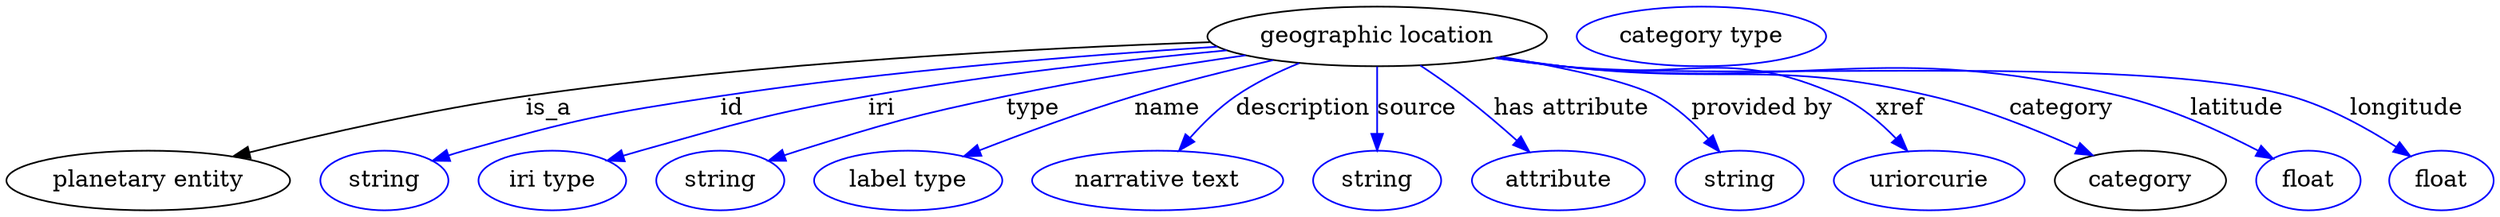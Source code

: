 digraph {
	graph [bb="0,0,1492.3,123"];
	node [label="\N"];
	"geographic location"	[height=0.5,
		label="geographic location",
		pos="823.14,105",
		width=2.8345];
	"planetary entity"	[height=0.5,
		pos="85.142,18",
		width=2.3651];
	"geographic location" -> "planetary entity"	[label=is_a,
		lp="326.14,61.5",
		pos="e,136.13,32.508 722.81,101.52 619.43,97.944 453.86,89.346 312.14,69 255.2,60.826 191.3,46.253 145.83,34.941"];
	id	[color=blue,
		height=0.5,
		label=string,
		pos="226.14,18",
		width=1.0652];
	"geographic location" -> id	[color=blue,
		label=id,
		lp="436.14,61.5",
		pos="e,255.14,29.954 727.22,98.739 647.2,93.57 530.33,84.208 429.14,69 359.49,58.531 341.93,55.131 274.14,36 271.04,35.124 267.84,34.151 \
264.64,33.129",
		style=solid];
	iri	[color=blue,
		height=0.5,
		label="iri type",
		pos="327.14,18",
		width=1.2277];
	"geographic location" -> iri	[color=blue,
		label=iri,
		lp="525.14,61.5",
		pos="e,360.45,29.87 732.67,96.624 671.53,90.913 589.14,81.801 517.14,69 455.9,58.112 441.06,52.681 381.14,36 377.57,35.006 373.88,33.935 \
370.18,32.833",
		style=solid];
	type	[color=blue,
		height=0.5,
		label=string,
		pos="428.14,18",
		width=1.0652];
	"geographic location" -> type	[color=blue,
		label=type,
		lp="616.14,61.5",
		pos="e,457.09,29.926 744.09,93.605 701.29,87.472 647.6,78.962 600.14,69 543.91,57.197 529.99,53.122 475.14,36 472.39,35.139 469.55,34.215 \
466.71,33.259",
		style=solid];
	name	[color=blue,
		height=0.5,
		label="label type",
		pos="541.14,18",
		width=1.5707];
	"geographic location" -> name	[color=blue,
		label=name,
		lp="697.14,61.5",
		pos="e,574.58,32.541 760.55,90.688 734.56,84.725 704.21,77.19 677.14,69 645.51,59.43 610.53,46.515 583.97,36.209",
		style=solid];
	description	[color=blue,
		height=0.5,
		label="narrative text",
		pos="691.14,18",
		width=2.0943];
	"geographic location" -> description	[color=blue,
		label=description,
		lp="778.64,61.5",
		pos="e,704.04,36.071 776.31,88.861 763.36,83.596 749.71,76.97 738.14,69 728.08,62.064 718.53,52.657 710.71,43.873",
		style=solid];
	source	[color=blue,
		height=0.5,
		label=string,
		pos="823.14,18",
		width=1.0652];
	"geographic location" -> source	[color=blue,
		label=source,
		lp="847.14,61.5",
		pos="e,823.14,36.175 823.14,86.799 823.14,75.163 823.14,59.548 823.14,46.237",
		style=solid];
	"has attribute"	[color=blue,
		height=0.5,
		label=attribute,
		pos="931.14,18",
		width=1.4443];
	"geographic location" -> "has attribute"	[color=blue,
		label="has attribute",
		lp="940.14,61.5",
		pos="e,914.02,35.398 849.02,87.587 857.52,81.935 866.89,75.41 875.14,69 885.76,60.752 896.91,51.036 906.44,42.372",
		style=solid];
	"provided by"	[color=blue,
		height=0.5,
		label=string,
		pos="1039.1,18",
		width=1.0652];
	"geographic location" -> "provided by"	[color=blue,
		label="provided by",
		lp="1053.6,61.5",
		pos="e,1027.6,35.469 898.64,92.738 935.38,86.369 975.05,77.91 991.14,69 1002.5,62.689 1012.9,52.772 1021,43.428",
		style=solid];
	xref	[color=blue,
		height=0.5,
		label=uriorcurie,
		pos="1153.1,18",
		width=1.5887];
	"geographic location" -> xref	[color=blue,
		label=xref,
		lp="1136.6,61.5",
		pos="e,1140.3,35.926 896.22,92.341 908.85,90.459 921.87,88.605 934.14,87 1007.7,77.38 1032.8,100.08 1100.1,69 1112.8,63.147 1124.4,53.035 \
1133.5,43.43",
		style=solid];
	category	[height=0.5,
		pos="1280.1,18",
		width=1.4263];
	"geographic location" -> category	[color=blue,
		label=category,
		lp="1232.6,61.5",
		pos="e,1251.6,33.258 895.29,92.194 908.21,90.296 921.56,88.474 934.14,87 1032,75.533 1059.2,91.552 1155.1,69 1185.5,61.87 1218.1,48.608 \
1242.4,37.533",
		style=solid];
	latitude	[color=blue,
		height=0.5,
		label=float,
		pos="1381.1,18",
		width=0.86659];
	"geographic location" -> latitude	[color=blue,
		label=latitude,
		lp="1338.1,61.5",
		pos="e,1359.9,31.221 894.36,92.035 907.56,90.119 921.25,88.332 934.14,87 1082,71.729 1123.6,103.64 1268.1,69 1297.5,61.957 1328.8,47.524 \
1351,35.968",
		style=solid];
	longitude	[color=blue,
		height=0.5,
		label=float,
		pos="1461.1,18",
		width=0.86659];
	"geographic location" -> longitude	[color=blue,
		label=longitude,
		lp="1440.1,61.5",
		pos="e,1442.4,32.704 893.76,91.987 907.14,90.051 921.04,88.269 934.14,87 1030.7,77.646 1276.7,95.037 1370.1,69 1393.1,62.611 1416.5,49.519 \
1433.9,38.334",
		style=solid];
	"named thing_category"	[color=blue,
		height=0.5,
		label="category type",
		pos="1018.1,105",
		width=2.0762];
}
